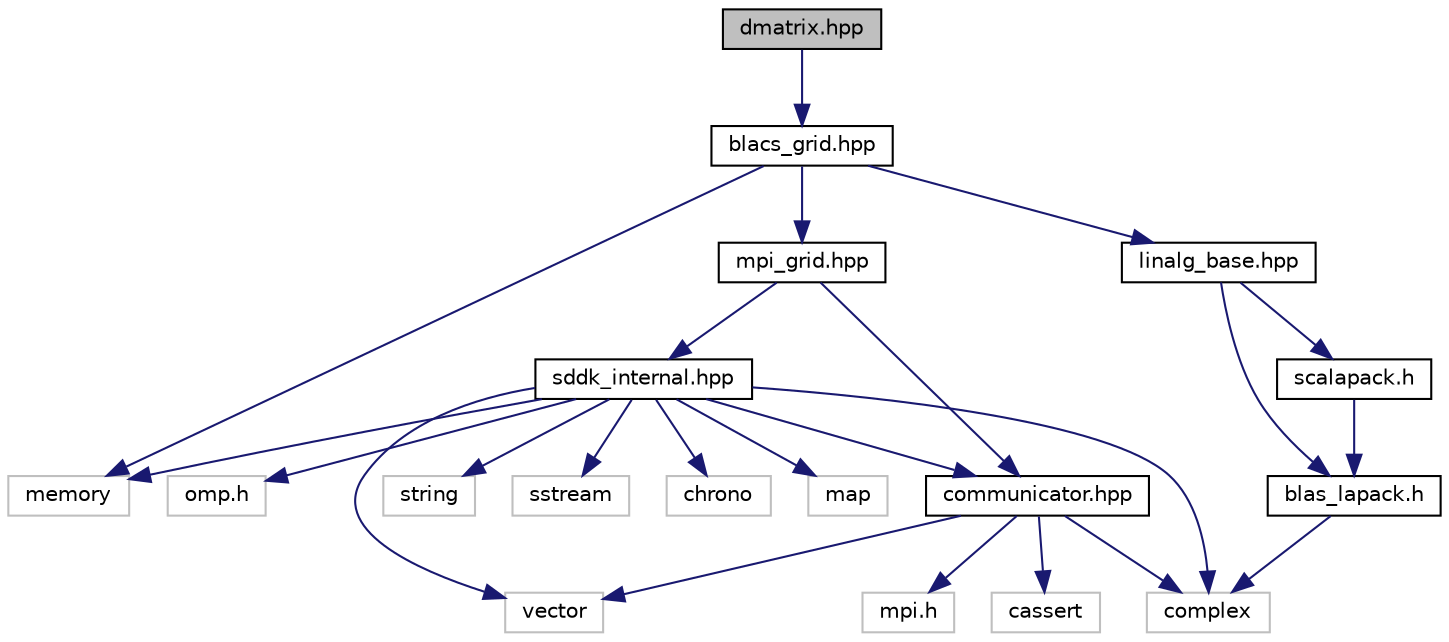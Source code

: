 digraph "dmatrix.hpp"
{
 // INTERACTIVE_SVG=YES
  edge [fontname="Helvetica",fontsize="10",labelfontname="Helvetica",labelfontsize="10"];
  node [fontname="Helvetica",fontsize="10",shape=record];
  Node1 [label="dmatrix.hpp",height=0.2,width=0.4,color="black", fillcolor="grey75", style="filled", fontcolor="black"];
  Node1 -> Node2 [color="midnightblue",fontsize="10",style="solid",fontname="Helvetica"];
  Node2 [label="blacs_grid.hpp",height=0.2,width=0.4,color="black", fillcolor="white", style="filled",URL="$blacs__grid_8hpp.html",tooltip="Contains declaration and implementation of BLACS_grid class. "];
  Node2 -> Node3 [color="midnightblue",fontsize="10",style="solid",fontname="Helvetica"];
  Node3 [label="memory",height=0.2,width=0.4,color="grey75", fillcolor="white", style="filled"];
  Node2 -> Node4 [color="midnightblue",fontsize="10",style="solid",fontname="Helvetica"];
  Node4 [label="mpi_grid.hpp",height=0.2,width=0.4,color="black", fillcolor="white", style="filled",URL="$mpi__grid_8hpp.html",tooltip="Contains declaration and implementation of MPI_grid class. "];
  Node4 -> Node5 [color="midnightblue",fontsize="10",style="solid",fontname="Helvetica"];
  Node5 [label="sddk_internal.hpp",height=0.2,width=0.4,color="black", fillcolor="white", style="filled",URL="$sddk__internal_8hpp_source.html"];
  Node5 -> Node6 [color="midnightblue",fontsize="10",style="solid",fontname="Helvetica"];
  Node6 [label="omp.h",height=0.2,width=0.4,color="grey75", fillcolor="white", style="filled"];
  Node5 -> Node7 [color="midnightblue",fontsize="10",style="solid",fontname="Helvetica"];
  Node7 [label="string",height=0.2,width=0.4,color="grey75", fillcolor="white", style="filled"];
  Node5 -> Node8 [color="midnightblue",fontsize="10",style="solid",fontname="Helvetica"];
  Node8 [label="sstream",height=0.2,width=0.4,color="grey75", fillcolor="white", style="filled"];
  Node5 -> Node9 [color="midnightblue",fontsize="10",style="solid",fontname="Helvetica"];
  Node9 [label="chrono",height=0.2,width=0.4,color="grey75", fillcolor="white", style="filled"];
  Node5 -> Node10 [color="midnightblue",fontsize="10",style="solid",fontname="Helvetica"];
  Node10 [label="map",height=0.2,width=0.4,color="grey75", fillcolor="white", style="filled"];
  Node5 -> Node11 [color="midnightblue",fontsize="10",style="solid",fontname="Helvetica"];
  Node11 [label="vector",height=0.2,width=0.4,color="grey75", fillcolor="white", style="filled"];
  Node5 -> Node3 [color="midnightblue",fontsize="10",style="solid",fontname="Helvetica"];
  Node5 -> Node12 [color="midnightblue",fontsize="10",style="solid",fontname="Helvetica"];
  Node12 [label="complex",height=0.2,width=0.4,color="grey75", fillcolor="white", style="filled"];
  Node5 -> Node13 [color="midnightblue",fontsize="10",style="solid",fontname="Helvetica"];
  Node13 [label="communicator.hpp",height=0.2,width=0.4,color="black", fillcolor="white", style="filled",URL="$communicator_8hpp.html",tooltip="Contains declaration and implementation of Communicator class. "];
  Node13 -> Node14 [color="midnightblue",fontsize="10",style="solid",fontname="Helvetica"];
  Node14 [label="mpi.h",height=0.2,width=0.4,color="grey75", fillcolor="white", style="filled"];
  Node13 -> Node15 [color="midnightblue",fontsize="10",style="solid",fontname="Helvetica"];
  Node15 [label="cassert",height=0.2,width=0.4,color="grey75", fillcolor="white", style="filled"];
  Node13 -> Node11 [color="midnightblue",fontsize="10",style="solid",fontname="Helvetica"];
  Node13 -> Node12 [color="midnightblue",fontsize="10",style="solid",fontname="Helvetica"];
  Node4 -> Node13 [color="midnightblue",fontsize="10",style="solid",fontname="Helvetica"];
  Node2 -> Node16 [color="midnightblue",fontsize="10",style="solid",fontname="Helvetica"];
  Node16 [label="linalg_base.hpp",height=0.2,width=0.4,color="black", fillcolor="white", style="filled",URL="$linalg__base_8hpp.html",tooltip="Basic interface to linear algebra functions. "];
  Node16 -> Node17 [color="midnightblue",fontsize="10",style="solid",fontname="Helvetica"];
  Node17 [label="blas_lapack.h",height=0.2,width=0.4,color="black", fillcolor="white", style="filled",URL="$blas__lapack_8h_source.html"];
  Node17 -> Node12 [color="midnightblue",fontsize="10",style="solid",fontname="Helvetica"];
  Node16 -> Node18 [color="midnightblue",fontsize="10",style="solid",fontname="Helvetica"];
  Node18 [label="scalapack.h",height=0.2,width=0.4,color="black", fillcolor="white", style="filled",URL="$scalapack_8h_source.html"];
  Node18 -> Node17 [color="midnightblue",fontsize="10",style="solid",fontname="Helvetica"];
}
